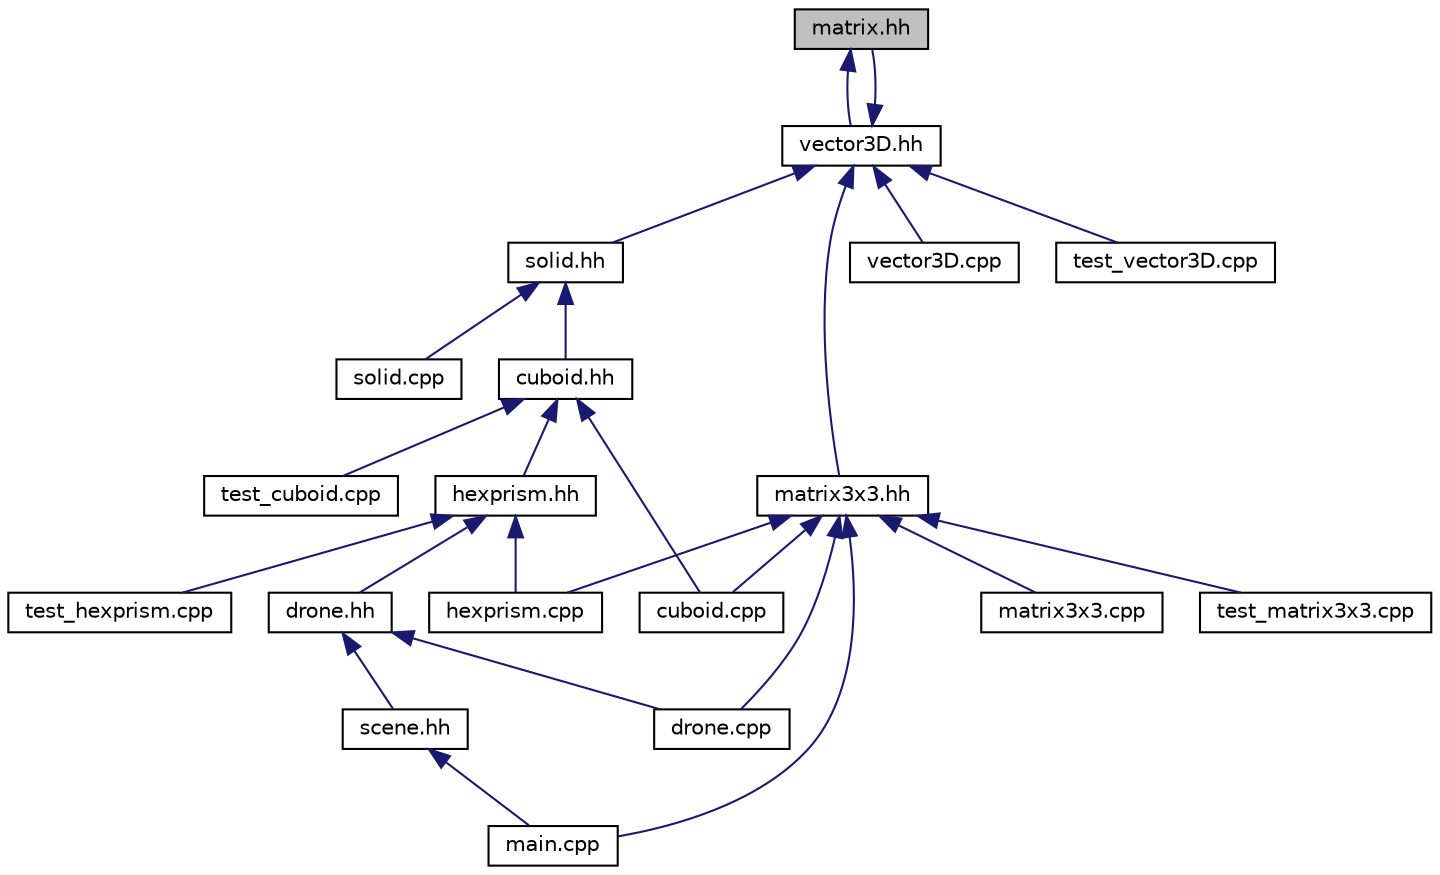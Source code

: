 digraph "matrix.hh"
{
 // LATEX_PDF_SIZE
  edge [fontname="Helvetica",fontsize="10",labelfontname="Helvetica",labelfontsize="10"];
  node [fontname="Helvetica",fontsize="10",shape=record];
  Node1 [label="matrix.hh",height=0.2,width=0.4,color="black", fillcolor="grey75", style="filled", fontcolor="black",tooltip="Definicja szablonu Matrix."];
  Node1 -> Node2 [dir="back",color="midnightblue",fontsize="10",style="solid",fontname="Helvetica"];
  Node2 [label="vector3D.hh",height=0.2,width=0.4,color="black", fillcolor="white", style="filled",URL="$vector3_d_8hh.html",tooltip="konkretyzacja szablonu Vector3D"];
  Node2 -> Node3 [dir="back",color="midnightblue",fontsize="10",style="solid",fontname="Helvetica"];
  Node3 [label="solid.hh",height=0.2,width=0.4,color="black", fillcolor="white", style="filled",URL="$solid_8hh.html",tooltip="Definicja klasy Solid."];
  Node3 -> Node4 [dir="back",color="midnightblue",fontsize="10",style="solid",fontname="Helvetica"];
  Node4 [label="cuboid.hh",height=0.2,width=0.4,color="black", fillcolor="white", style="filled",URL="$cuboid_8hh.html",tooltip="Deklaracja klasy Cuboid."];
  Node4 -> Node5 [dir="back",color="midnightblue",fontsize="10",style="solid",fontname="Helvetica"];
  Node5 [label="hexprism.hh",height=0.2,width=0.4,color="black", fillcolor="white", style="filled",URL="$hexprism_8hh.html",tooltip="Deklaracja klasy HexPrism."];
  Node5 -> Node6 [dir="back",color="midnightblue",fontsize="10",style="solid",fontname="Helvetica"];
  Node6 [label="drone.hh",height=0.2,width=0.4,color="black", fillcolor="white", style="filled",URL="$drone_8hh.html",tooltip="Definicja klasy Drone."];
  Node6 -> Node7 [dir="back",color="midnightblue",fontsize="10",style="solid",fontname="Helvetica"];
  Node7 [label="scene.hh",height=0.2,width=0.4,color="black", fillcolor="white", style="filled",URL="$scene_8hh.html",tooltip="Deklaracja klasy Sceny."];
  Node7 -> Node8 [dir="back",color="midnightblue",fontsize="10",style="solid",fontname="Helvetica"];
  Node8 [label="main.cpp",height=0.2,width=0.4,color="black", fillcolor="white", style="filled",URL="$app_2main_8cpp.html",tooltip=" "];
  Node6 -> Node9 [dir="back",color="midnightblue",fontsize="10",style="solid",fontname="Helvetica"];
  Node9 [label="drone.cpp",height=0.2,width=0.4,color="black", fillcolor="white", style="filled",URL="$drone_8cpp.html",tooltip="Definicje metod klasy Drone."];
  Node5 -> Node10 [dir="back",color="midnightblue",fontsize="10",style="solid",fontname="Helvetica"];
  Node10 [label="hexprism.cpp",height=0.2,width=0.4,color="black", fillcolor="white", style="filled",URL="$hexprism_8cpp.html",tooltip="Definicje metod klasy HexPrism."];
  Node5 -> Node11 [dir="back",color="midnightblue",fontsize="10",style="solid",fontname="Helvetica"];
  Node11 [label="test_hexprism.cpp",height=0.2,width=0.4,color="black", fillcolor="white", style="filled",URL="$test__hexprism_8cpp.html",tooltip="Plik zawiera testy dotyczące klasy HexPrism."];
  Node4 -> Node12 [dir="back",color="midnightblue",fontsize="10",style="solid",fontname="Helvetica"];
  Node12 [label="cuboid.cpp",height=0.2,width=0.4,color="black", fillcolor="white", style="filled",URL="$cuboid_8cpp.html",tooltip="Definicje metod klasy Cuboid."];
  Node4 -> Node13 [dir="back",color="midnightblue",fontsize="10",style="solid",fontname="Helvetica"];
  Node13 [label="test_cuboid.cpp",height=0.2,width=0.4,color="black", fillcolor="white", style="filled",URL="$test__cuboid_8cpp.html",tooltip="Plik zawiera testy dotyczące klasy Cuboid."];
  Node3 -> Node14 [dir="back",color="midnightblue",fontsize="10",style="solid",fontname="Helvetica"];
  Node14 [label="solid.cpp",height=0.2,width=0.4,color="black", fillcolor="white", style="filled",URL="$solid_8cpp.html",tooltip=" "];
  Node2 -> Node1 [dir="back",color="midnightblue",fontsize="10",style="solid",fontname="Helvetica"];
  Node2 -> Node15 [dir="back",color="midnightblue",fontsize="10",style="solid",fontname="Helvetica"];
  Node15 [label="matrix3x3.hh",height=0.2,width=0.4,color="black", fillcolor="white", style="filled",URL="$matrix3x3_8hh.html",tooltip="konkretyzacja szablonu Matrix3x3"];
  Node15 -> Node8 [dir="back",color="midnightblue",fontsize="10",style="solid",fontname="Helvetica"];
  Node15 -> Node12 [dir="back",color="midnightblue",fontsize="10",style="solid",fontname="Helvetica"];
  Node15 -> Node9 [dir="back",color="midnightblue",fontsize="10",style="solid",fontname="Helvetica"];
  Node15 -> Node10 [dir="back",color="midnightblue",fontsize="10",style="solid",fontname="Helvetica"];
  Node15 -> Node16 [dir="back",color="midnightblue",fontsize="10",style="solid",fontname="Helvetica"];
  Node16 [label="matrix3x3.cpp",height=0.2,width=0.4,color="black", fillcolor="white", style="filled",URL="$matrix3x3_8cpp.html",tooltip="Metody zdefiniowane dla Macierzy3x3."];
  Node15 -> Node17 [dir="back",color="midnightblue",fontsize="10",style="solid",fontname="Helvetica"];
  Node17 [label="test_matrix3x3.cpp",height=0.2,width=0.4,color="black", fillcolor="white", style="filled",URL="$test__matrix3x3_8cpp.html",tooltip=" "];
  Node2 -> Node18 [dir="back",color="midnightblue",fontsize="10",style="solid",fontname="Helvetica"];
  Node18 [label="vector3D.cpp",height=0.2,width=0.4,color="black", fillcolor="white", style="filled",URL="$vector3_d_8cpp.html",tooltip="Metody zdefiniowane dla Wektora3D."];
  Node2 -> Node19 [dir="back",color="midnightblue",fontsize="10",style="solid",fontname="Helvetica"];
  Node19 [label="test_vector3D.cpp",height=0.2,width=0.4,color="black", fillcolor="white", style="filled",URL="$test__vector3_d_8cpp.html",tooltip="Plik zawiera testy dotyczące wektorów 3D."];
}
